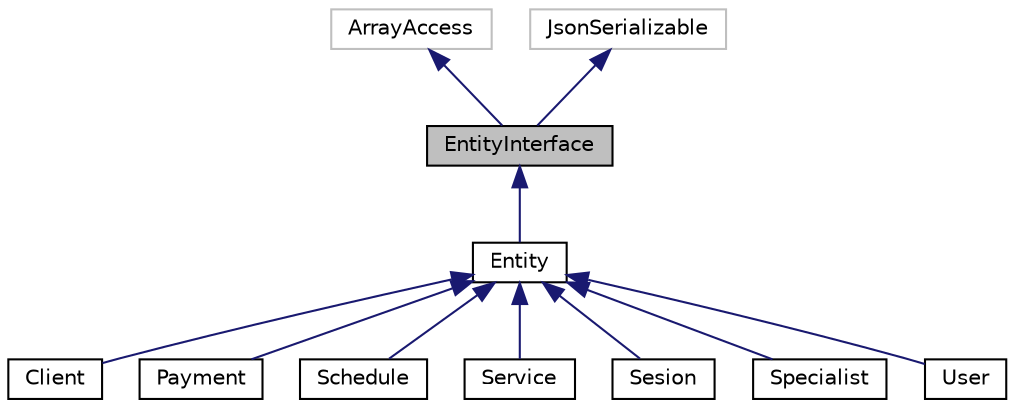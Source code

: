 digraph "EntityInterface"
{
  edge [fontname="Helvetica",fontsize="10",labelfontname="Helvetica",labelfontsize="10"];
  node [fontname="Helvetica",fontsize="10",shape=record];
  Node1 [label="EntityInterface",height=0.2,width=0.4,color="black", fillcolor="grey75", style="filled", fontcolor="black"];
  Node2 -> Node1 [dir="back",color="midnightblue",fontsize="10",style="solid",fontname="Helvetica"];
  Node2 [label="ArrayAccess",height=0.2,width=0.4,color="grey75", fillcolor="white", style="filled"];
  Node3 -> Node1 [dir="back",color="midnightblue",fontsize="10",style="solid",fontname="Helvetica"];
  Node3 [label="JsonSerializable",height=0.2,width=0.4,color="grey75", fillcolor="white", style="filled"];
  Node1 -> Node4 [dir="back",color="midnightblue",fontsize="10",style="solid",fontname="Helvetica"];
  Node4 [label="Entity",height=0.2,width=0.4,color="black", fillcolor="white", style="filled",URL="$class_cake_1_1_o_r_m_1_1_entity.html"];
  Node4 -> Node5 [dir="back",color="midnightblue",fontsize="10",style="solid",fontname="Helvetica"];
  Node5 [label="Client",height=0.2,width=0.4,color="black", fillcolor="white", style="filled",URL="$class_app_1_1_model_1_1_entity_1_1_client.html"];
  Node4 -> Node6 [dir="back",color="midnightblue",fontsize="10",style="solid",fontname="Helvetica"];
  Node6 [label="Payment",height=0.2,width=0.4,color="black", fillcolor="white", style="filled",URL="$class_app_1_1_model_1_1_entity_1_1_payment.html"];
  Node4 -> Node7 [dir="back",color="midnightblue",fontsize="10",style="solid",fontname="Helvetica"];
  Node7 [label="Schedule",height=0.2,width=0.4,color="black", fillcolor="white", style="filled",URL="$class_app_1_1_model_1_1_entity_1_1_schedule.html"];
  Node4 -> Node8 [dir="back",color="midnightblue",fontsize="10",style="solid",fontname="Helvetica"];
  Node8 [label="Service",height=0.2,width=0.4,color="black", fillcolor="white", style="filled",URL="$class_app_1_1_model_1_1_entity_1_1_service.html"];
  Node4 -> Node9 [dir="back",color="midnightblue",fontsize="10",style="solid",fontname="Helvetica"];
  Node9 [label="Sesion",height=0.2,width=0.4,color="black", fillcolor="white", style="filled",URL="$class_app_1_1_model_1_1_entity_1_1_sesion.html"];
  Node4 -> Node10 [dir="back",color="midnightblue",fontsize="10",style="solid",fontname="Helvetica"];
  Node10 [label="Specialist",height=0.2,width=0.4,color="black", fillcolor="white", style="filled",URL="$class_app_1_1_model_1_1_entity_1_1_specialist.html"];
  Node4 -> Node11 [dir="back",color="midnightblue",fontsize="10",style="solid",fontname="Helvetica"];
  Node11 [label="User",height=0.2,width=0.4,color="black", fillcolor="white", style="filled",URL="$class_app_1_1_model_1_1_entity_1_1_user.html"];
}
